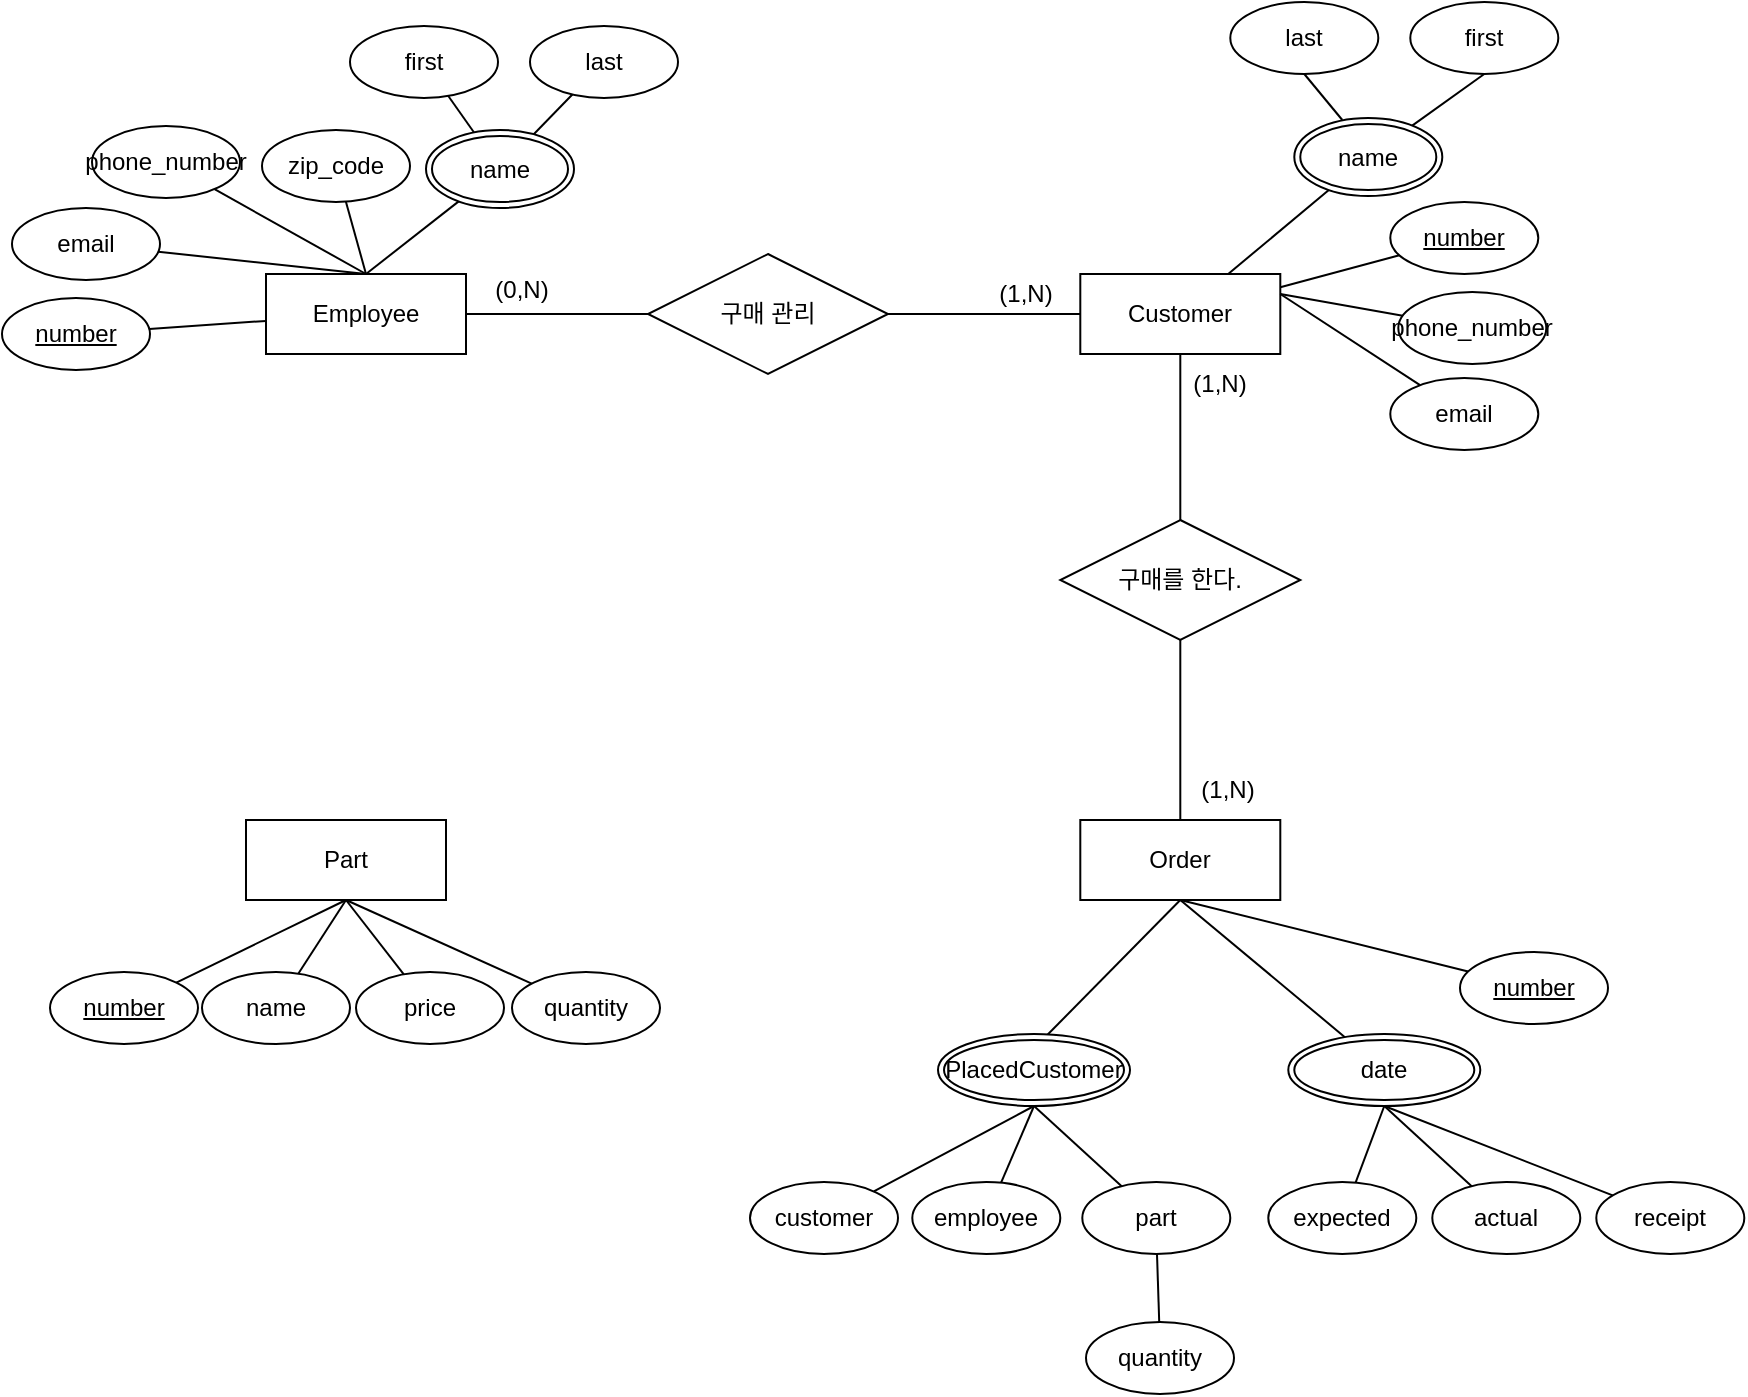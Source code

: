 <mxfile version="24.0.8" type="github">
  <diagram name="페이지-1" id="WPOqP1bTp_Iol4xRQsoV">
    <mxGraphModel dx="2106" dy="1223" grid="0" gridSize="10" guides="1" tooltips="1" connect="1" arrows="1" fold="1" page="0" pageScale="1" pageWidth="1600" pageHeight="900" math="0" shadow="0">
      <root>
        <mxCell id="0" />
        <mxCell id="1" parent="0" />
        <mxCell id="W7rrW-tQhRegGtTrBUPO-2" style="edgeStyle=orthogonalEdgeStyle;rounded=0;orthogonalLoop=1;jettySize=auto;html=1;endArrow=none;endFill=0;" edge="1" parent="1" source="xTMbIJmY8bYaw_9mGzrM-14" target="W7rrW-tQhRegGtTrBUPO-1">
          <mxGeometry relative="1" as="geometry" />
        </mxCell>
        <mxCell id="xTMbIJmY8bYaw_9mGzrM-14" value="Employee" style="whiteSpace=wrap;html=1;align=center;" parent="1" vertex="1">
          <mxGeometry x="296" y="365" width="100" height="40" as="geometry" />
        </mxCell>
        <mxCell id="xTMbIJmY8bYaw_9mGzrM-23" style="rounded=0;orthogonalLoop=1;jettySize=auto;html=1;entryX=0.5;entryY=0;entryDx=0;entryDy=0;endArrow=none;endFill=0;" parent="1" source="xTMbIJmY8bYaw_9mGzrM-15" target="xTMbIJmY8bYaw_9mGzrM-14" edge="1">
          <mxGeometry relative="1" as="geometry" />
        </mxCell>
        <mxCell id="xTMbIJmY8bYaw_9mGzrM-15" value="zip_code" style="ellipse;whiteSpace=wrap;html=1;align=center;" parent="1" vertex="1">
          <mxGeometry x="294" y="293" width="74" height="36" as="geometry" />
        </mxCell>
        <mxCell id="xTMbIJmY8bYaw_9mGzrM-27" style="rounded=0;orthogonalLoop=1;jettySize=auto;html=1;endArrow=none;endFill=0;entryX=0.5;entryY=0;entryDx=0;entryDy=0;" parent="1" source="xTMbIJmY8bYaw_9mGzrM-16" target="xTMbIJmY8bYaw_9mGzrM-14" edge="1">
          <mxGeometry relative="1" as="geometry" />
        </mxCell>
        <mxCell id="xTMbIJmY8bYaw_9mGzrM-16" value="phone_number" style="ellipse;whiteSpace=wrap;html=1;align=center;" parent="1" vertex="1">
          <mxGeometry x="209" y="291" width="74" height="36" as="geometry" />
        </mxCell>
        <mxCell id="xTMbIJmY8bYaw_9mGzrM-29" style="rounded=0;orthogonalLoop=1;jettySize=auto;html=1;endArrow=none;endFill=0;" parent="1" source="xTMbIJmY8bYaw_9mGzrM-17" target="xTMbIJmY8bYaw_9mGzrM-14" edge="1">
          <mxGeometry relative="1" as="geometry" />
        </mxCell>
        <mxCell id="xTMbIJmY8bYaw_9mGzrM-17" value="&lt;u&gt;number&lt;/u&gt;" style="ellipse;whiteSpace=wrap;html=1;align=center;" parent="1" vertex="1">
          <mxGeometry x="164" y="377" width="74" height="36" as="geometry" />
        </mxCell>
        <mxCell id="xTMbIJmY8bYaw_9mGzrM-25" style="rounded=0;orthogonalLoop=1;jettySize=auto;html=1;endArrow=none;endFill=0;" parent="1" source="xTMbIJmY8bYaw_9mGzrM-18" target="xTMbIJmY8bYaw_9mGzrM-22" edge="1">
          <mxGeometry relative="1" as="geometry" />
        </mxCell>
        <mxCell id="xTMbIJmY8bYaw_9mGzrM-18" value="last" style="ellipse;whiteSpace=wrap;html=1;align=center;" parent="1" vertex="1">
          <mxGeometry x="428" y="241" width="74" height="36" as="geometry" />
        </mxCell>
        <mxCell id="xTMbIJmY8bYaw_9mGzrM-24" style="rounded=0;orthogonalLoop=1;jettySize=auto;html=1;endArrow=none;endFill=0;" parent="1" source="xTMbIJmY8bYaw_9mGzrM-19" target="xTMbIJmY8bYaw_9mGzrM-22" edge="1">
          <mxGeometry relative="1" as="geometry" />
        </mxCell>
        <mxCell id="xTMbIJmY8bYaw_9mGzrM-19" value="first" style="ellipse;whiteSpace=wrap;html=1;align=center;" parent="1" vertex="1">
          <mxGeometry x="338" y="241" width="74" height="36" as="geometry" />
        </mxCell>
        <mxCell id="xTMbIJmY8bYaw_9mGzrM-28" style="rounded=0;orthogonalLoop=1;jettySize=auto;html=1;entryX=0.5;entryY=0;entryDx=0;entryDy=0;endArrow=none;endFill=0;" parent="1" source="xTMbIJmY8bYaw_9mGzrM-20" target="xTMbIJmY8bYaw_9mGzrM-14" edge="1">
          <mxGeometry relative="1" as="geometry" />
        </mxCell>
        <mxCell id="xTMbIJmY8bYaw_9mGzrM-20" value="email" style="ellipse;whiteSpace=wrap;html=1;align=center;" parent="1" vertex="1">
          <mxGeometry x="169" y="332" width="74" height="36" as="geometry" />
        </mxCell>
        <mxCell id="xTMbIJmY8bYaw_9mGzrM-26" style="rounded=0;orthogonalLoop=1;jettySize=auto;html=1;endArrow=none;endFill=0;entryX=0.5;entryY=0;entryDx=0;entryDy=0;" parent="1" source="xTMbIJmY8bYaw_9mGzrM-22" target="xTMbIJmY8bYaw_9mGzrM-14" edge="1">
          <mxGeometry relative="1" as="geometry" />
        </mxCell>
        <mxCell id="xTMbIJmY8bYaw_9mGzrM-22" value="name" style="ellipse;shape=doubleEllipse;margin=3;whiteSpace=wrap;html=1;align=center;" parent="1" vertex="1">
          <mxGeometry x="376" y="293" width="74" height="39" as="geometry" />
        </mxCell>
        <mxCell id="xTMbIJmY8bYaw_9mGzrM-48" style="edgeStyle=orthogonalEdgeStyle;rounded=0;orthogonalLoop=1;jettySize=auto;html=1;endArrow=none;endFill=0;" parent="1" source="xTMbIJmY8bYaw_9mGzrM-30" target="xTMbIJmY8bYaw_9mGzrM-47" edge="1">
          <mxGeometry relative="1" as="geometry" />
        </mxCell>
        <mxCell id="xTMbIJmY8bYaw_9mGzrM-30" value="Customer" style="whiteSpace=wrap;html=1;align=center;" parent="1" vertex="1">
          <mxGeometry x="703.15" y="365" width="100" height="40" as="geometry" />
        </mxCell>
        <mxCell id="xTMbIJmY8bYaw_9mGzrM-33" style="rounded=0;orthogonalLoop=1;jettySize=auto;html=1;endArrow=none;endFill=0;exitX=0.5;exitY=1;exitDx=0;exitDy=0;" parent="1" source="xTMbIJmY8bYaw_9mGzrM-37" target="xTMbIJmY8bYaw_9mGzrM-35" edge="1">
          <mxGeometry relative="1" as="geometry">
            <mxPoint x="883.15" y="269" as="sourcePoint" />
          </mxGeometry>
        </mxCell>
        <mxCell id="xTMbIJmY8bYaw_9mGzrM-34" style="rounded=0;orthogonalLoop=1;jettySize=auto;html=1;endArrow=none;endFill=0;exitX=0.5;exitY=1;exitDx=0;exitDy=0;" parent="1" source="xTMbIJmY8bYaw_9mGzrM-36" edge="1">
          <mxGeometry relative="1" as="geometry">
            <mxPoint x="816.15" y="266" as="sourcePoint" />
            <mxPoint x="834.15" y="288" as="targetPoint" />
          </mxGeometry>
        </mxCell>
        <mxCell id="xTMbIJmY8bYaw_9mGzrM-38" style="rounded=0;orthogonalLoop=1;jettySize=auto;html=1;endArrow=none;endFill=0;" parent="1" source="xTMbIJmY8bYaw_9mGzrM-35" target="xTMbIJmY8bYaw_9mGzrM-30" edge="1">
          <mxGeometry relative="1" as="geometry" />
        </mxCell>
        <mxCell id="xTMbIJmY8bYaw_9mGzrM-35" value="name" style="ellipse;shape=doubleEllipse;margin=3;whiteSpace=wrap;html=1;align=center;" parent="1" vertex="1">
          <mxGeometry x="810.15" y="287" width="74" height="39" as="geometry" />
        </mxCell>
        <mxCell id="xTMbIJmY8bYaw_9mGzrM-36" value="last" style="ellipse;whiteSpace=wrap;html=1;align=center;" parent="1" vertex="1">
          <mxGeometry x="778.15" y="229" width="74" height="36" as="geometry" />
        </mxCell>
        <mxCell id="xTMbIJmY8bYaw_9mGzrM-37" value="first" style="ellipse;whiteSpace=wrap;html=1;align=center;" parent="1" vertex="1">
          <mxGeometry x="868.15" y="229" width="74" height="36" as="geometry" />
        </mxCell>
        <mxCell id="xTMbIJmY8bYaw_9mGzrM-40" style="rounded=0;orthogonalLoop=1;jettySize=auto;html=1;endArrow=none;endFill=0;" parent="1" source="xTMbIJmY8bYaw_9mGzrM-39" target="xTMbIJmY8bYaw_9mGzrM-30" edge="1">
          <mxGeometry relative="1" as="geometry" />
        </mxCell>
        <mxCell id="xTMbIJmY8bYaw_9mGzrM-39" value="&lt;u&gt;number&lt;/u&gt;" style="ellipse;whiteSpace=wrap;html=1;align=center;" parent="1" vertex="1">
          <mxGeometry x="858.15" y="329" width="74" height="36" as="geometry" />
        </mxCell>
        <mxCell id="xTMbIJmY8bYaw_9mGzrM-42" style="rounded=0;orthogonalLoop=1;jettySize=auto;html=1;entryX=1;entryY=0.25;entryDx=0;entryDy=0;endArrow=none;endFill=0;" parent="1" source="xTMbIJmY8bYaw_9mGzrM-41" target="xTMbIJmY8bYaw_9mGzrM-30" edge="1">
          <mxGeometry relative="1" as="geometry" />
        </mxCell>
        <mxCell id="xTMbIJmY8bYaw_9mGzrM-41" value="phone_number" style="ellipse;whiteSpace=wrap;html=1;align=center;" parent="1" vertex="1">
          <mxGeometry x="862.15" y="374" width="74" height="36" as="geometry" />
        </mxCell>
        <mxCell id="xTMbIJmY8bYaw_9mGzrM-44" style="rounded=0;orthogonalLoop=1;jettySize=auto;html=1;entryX=1;entryY=0.25;entryDx=0;entryDy=0;endArrow=none;endFill=0;" parent="1" source="xTMbIJmY8bYaw_9mGzrM-43" target="xTMbIJmY8bYaw_9mGzrM-30" edge="1">
          <mxGeometry relative="1" as="geometry" />
        </mxCell>
        <mxCell id="xTMbIJmY8bYaw_9mGzrM-43" value="email" style="ellipse;whiteSpace=wrap;html=1;align=center;" parent="1" vertex="1">
          <mxGeometry x="858.15" y="417" width="74" height="36" as="geometry" />
        </mxCell>
        <mxCell id="xTMbIJmY8bYaw_9mGzrM-57" style="rounded=0;orthogonalLoop=1;jettySize=auto;html=1;endArrow=none;endFill=0;exitX=0.5;exitY=1;exitDx=0;exitDy=0;" parent="1" source="xTMbIJmY8bYaw_9mGzrM-45" edge="1">
          <mxGeometry relative="1" as="geometry">
            <mxPoint x="686.004" y="746.146" as="targetPoint" />
          </mxGeometry>
        </mxCell>
        <mxCell id="xTMbIJmY8bYaw_9mGzrM-45" value="Order" style="whiteSpace=wrap;html=1;align=center;" parent="1" vertex="1">
          <mxGeometry x="703.15" y="638" width="100" height="40" as="geometry" />
        </mxCell>
        <mxCell id="xTMbIJmY8bYaw_9mGzrM-49" style="edgeStyle=orthogonalEdgeStyle;rounded=0;orthogonalLoop=1;jettySize=auto;html=1;endArrow=none;endFill=0;" parent="1" source="xTMbIJmY8bYaw_9mGzrM-47" target="xTMbIJmY8bYaw_9mGzrM-45" edge="1">
          <mxGeometry relative="1" as="geometry" />
        </mxCell>
        <mxCell id="xTMbIJmY8bYaw_9mGzrM-47" value="구매를 한다." style="shape=rhombus;perimeter=rhombusPerimeter;whiteSpace=wrap;html=1;align=center;" parent="1" vertex="1">
          <mxGeometry x="693.15" y="488" width="120" height="60" as="geometry" />
        </mxCell>
        <mxCell id="xTMbIJmY8bYaw_9mGzrM-50" value="PlacedCustomer" style="ellipse;shape=doubleEllipse;margin=3;whiteSpace=wrap;html=1;align=center;" parent="1" vertex="1">
          <mxGeometry x="632" y="745" width="96" height="36" as="geometry" />
        </mxCell>
        <mxCell id="xTMbIJmY8bYaw_9mGzrM-54" style="rounded=0;orthogonalLoop=1;jettySize=auto;html=1;endArrow=none;endFill=0;entryX=0.5;entryY=1;entryDx=0;entryDy=0;" parent="1" source="xTMbIJmY8bYaw_9mGzrM-51" target="xTMbIJmY8bYaw_9mGzrM-50" edge="1">
          <mxGeometry relative="1" as="geometry" />
        </mxCell>
        <mxCell id="xTMbIJmY8bYaw_9mGzrM-51" value="customer" style="ellipse;whiteSpace=wrap;html=1;align=center;" parent="1" vertex="1">
          <mxGeometry x="538" y="819" width="74" height="36" as="geometry" />
        </mxCell>
        <mxCell id="xTMbIJmY8bYaw_9mGzrM-55" style="rounded=0;orthogonalLoop=1;jettySize=auto;html=1;entryX=0.5;entryY=1;entryDx=0;entryDy=0;endArrow=none;endFill=0;" parent="1" source="xTMbIJmY8bYaw_9mGzrM-52" target="xTMbIJmY8bYaw_9mGzrM-50" edge="1">
          <mxGeometry relative="1" as="geometry" />
        </mxCell>
        <mxCell id="xTMbIJmY8bYaw_9mGzrM-52" value="employee" style="ellipse;whiteSpace=wrap;html=1;align=center;" parent="1" vertex="1">
          <mxGeometry x="619.15" y="819" width="74" height="36" as="geometry" />
        </mxCell>
        <mxCell id="xTMbIJmY8bYaw_9mGzrM-56" style="rounded=0;orthogonalLoop=1;jettySize=auto;html=1;entryX=0.5;entryY=1;entryDx=0;entryDy=0;endArrow=none;endFill=0;" parent="1" source="xTMbIJmY8bYaw_9mGzrM-53" target="xTMbIJmY8bYaw_9mGzrM-50" edge="1">
          <mxGeometry relative="1" as="geometry" />
        </mxCell>
        <mxCell id="W7rrW-tQhRegGtTrBUPO-9" style="rounded=0;orthogonalLoop=1;jettySize=auto;html=1;endArrow=none;endFill=0;" edge="1" parent="1" source="xTMbIJmY8bYaw_9mGzrM-53" target="W7rrW-tQhRegGtTrBUPO-8">
          <mxGeometry relative="1" as="geometry" />
        </mxCell>
        <mxCell id="xTMbIJmY8bYaw_9mGzrM-53" value="part" style="ellipse;whiteSpace=wrap;html=1;align=center;" parent="1" vertex="1">
          <mxGeometry x="704.15" y="819" width="74" height="36" as="geometry" />
        </mxCell>
        <mxCell id="xTMbIJmY8bYaw_9mGzrM-63" style="rounded=0;orthogonalLoop=1;jettySize=auto;html=1;endArrow=none;endFill=0;exitX=0.5;exitY=1;exitDx=0;exitDy=0;" parent="1" source="xTMbIJmY8bYaw_9mGzrM-58" target="xTMbIJmY8bYaw_9mGzrM-60" edge="1">
          <mxGeometry relative="1" as="geometry" />
        </mxCell>
        <mxCell id="xTMbIJmY8bYaw_9mGzrM-64" style="rounded=0;orthogonalLoop=1;jettySize=auto;html=1;endArrow=none;endFill=0;exitX=0.5;exitY=1;exitDx=0;exitDy=0;" parent="1" source="xTMbIJmY8bYaw_9mGzrM-58" target="xTMbIJmY8bYaw_9mGzrM-61" edge="1">
          <mxGeometry relative="1" as="geometry" />
        </mxCell>
        <mxCell id="xTMbIJmY8bYaw_9mGzrM-58" value="date" style="ellipse;shape=doubleEllipse;margin=3;whiteSpace=wrap;html=1;align=center;" parent="1" vertex="1">
          <mxGeometry x="807.15" y="745" width="96" height="36" as="geometry" />
        </mxCell>
        <mxCell id="xTMbIJmY8bYaw_9mGzrM-59" style="rounded=0;orthogonalLoop=1;jettySize=auto;html=1;entryX=0.5;entryY=1;entryDx=0;entryDy=0;endArrow=none;endFill=0;" parent="1" source="xTMbIJmY8bYaw_9mGzrM-58" target="xTMbIJmY8bYaw_9mGzrM-45" edge="1">
          <mxGeometry relative="1" as="geometry" />
        </mxCell>
        <mxCell id="xTMbIJmY8bYaw_9mGzrM-60" value="expected" style="ellipse;whiteSpace=wrap;html=1;align=center;" parent="1" vertex="1">
          <mxGeometry x="797.15" y="819" width="74" height="36" as="geometry" />
        </mxCell>
        <mxCell id="xTMbIJmY8bYaw_9mGzrM-61" value="actual" style="ellipse;whiteSpace=wrap;html=1;align=center;" parent="1" vertex="1">
          <mxGeometry x="879.15" y="819" width="74" height="36" as="geometry" />
        </mxCell>
        <mxCell id="xTMbIJmY8bYaw_9mGzrM-65" style="rounded=0;orthogonalLoop=1;jettySize=auto;html=1;endArrow=none;endFill=0;entryX=0.5;entryY=1;entryDx=0;entryDy=0;" parent="1" source="xTMbIJmY8bYaw_9mGzrM-62" target="xTMbIJmY8bYaw_9mGzrM-58" edge="1">
          <mxGeometry relative="1" as="geometry" />
        </mxCell>
        <mxCell id="xTMbIJmY8bYaw_9mGzrM-62" value="receipt" style="ellipse;whiteSpace=wrap;html=1;align=center;" parent="1" vertex="1">
          <mxGeometry x="961.15" y="819" width="74" height="36" as="geometry" />
        </mxCell>
        <mxCell id="f_OXT4lfnCJNDgT4wejp-2" value="Part" style="whiteSpace=wrap;html=1;align=center;" parent="1" vertex="1">
          <mxGeometry x="286" y="638" width="100" height="40" as="geometry" />
        </mxCell>
        <mxCell id="f_OXT4lfnCJNDgT4wejp-8" style="rounded=0;orthogonalLoop=1;jettySize=auto;html=1;endArrow=none;endFill=0;entryX=0.5;entryY=1;entryDx=0;entryDy=0;" parent="1" source="f_OXT4lfnCJNDgT4wejp-3" target="f_OXT4lfnCJNDgT4wejp-2" edge="1">
          <mxGeometry relative="1" as="geometry" />
        </mxCell>
        <mxCell id="f_OXT4lfnCJNDgT4wejp-3" value="&lt;u&gt;number&lt;/u&gt;" style="ellipse;whiteSpace=wrap;html=1;align=center;" parent="1" vertex="1">
          <mxGeometry x="188" y="714" width="74" height="36" as="geometry" />
        </mxCell>
        <mxCell id="f_OXT4lfnCJNDgT4wejp-11" style="rounded=0;orthogonalLoop=1;jettySize=auto;html=1;endArrow=none;endFill=0;entryX=0.5;entryY=1;entryDx=0;entryDy=0;" parent="1" source="f_OXT4lfnCJNDgT4wejp-5" target="f_OXT4lfnCJNDgT4wejp-2" edge="1">
          <mxGeometry relative="1" as="geometry" />
        </mxCell>
        <mxCell id="f_OXT4lfnCJNDgT4wejp-5" value="quantity" style="ellipse;whiteSpace=wrap;html=1;align=center;" parent="1" vertex="1">
          <mxGeometry x="419" y="714" width="74" height="36" as="geometry" />
        </mxCell>
        <mxCell id="f_OXT4lfnCJNDgT4wejp-9" style="rounded=0;orthogonalLoop=1;jettySize=auto;html=1;entryX=0.5;entryY=1;entryDx=0;entryDy=0;endArrow=none;endFill=0;" parent="1" source="f_OXT4lfnCJNDgT4wejp-6" target="f_OXT4lfnCJNDgT4wejp-2" edge="1">
          <mxGeometry relative="1" as="geometry" />
        </mxCell>
        <mxCell id="f_OXT4lfnCJNDgT4wejp-6" value="name" style="ellipse;whiteSpace=wrap;html=1;align=center;" parent="1" vertex="1">
          <mxGeometry x="264" y="714" width="74" height="36" as="geometry" />
        </mxCell>
        <mxCell id="f_OXT4lfnCJNDgT4wejp-10" style="rounded=0;orthogonalLoop=1;jettySize=auto;html=1;entryX=0.5;entryY=1;entryDx=0;entryDy=0;endArrow=none;endFill=0;" parent="1" source="f_OXT4lfnCJNDgT4wejp-7" target="f_OXT4lfnCJNDgT4wejp-2" edge="1">
          <mxGeometry relative="1" as="geometry" />
        </mxCell>
        <mxCell id="f_OXT4lfnCJNDgT4wejp-7" value="price" style="ellipse;whiteSpace=wrap;html=1;align=center;" parent="1" vertex="1">
          <mxGeometry x="341" y="714" width="74" height="36" as="geometry" />
        </mxCell>
        <mxCell id="f_OXT4lfnCJNDgT4wejp-14" style="rounded=0;orthogonalLoop=1;jettySize=auto;html=1;entryX=0.5;entryY=1;entryDx=0;entryDy=0;endArrow=none;endFill=0;" parent="1" source="f_OXT4lfnCJNDgT4wejp-13" target="xTMbIJmY8bYaw_9mGzrM-45" edge="1">
          <mxGeometry relative="1" as="geometry" />
        </mxCell>
        <mxCell id="f_OXT4lfnCJNDgT4wejp-13" value="&lt;u&gt;number&lt;/u&gt;" style="ellipse;whiteSpace=wrap;html=1;align=center;" parent="1" vertex="1">
          <mxGeometry x="893" y="704" width="74" height="36" as="geometry" />
        </mxCell>
        <mxCell id="W7rrW-tQhRegGtTrBUPO-5" style="edgeStyle=orthogonalEdgeStyle;rounded=0;orthogonalLoop=1;jettySize=auto;html=1;endArrow=none;endFill=0;" edge="1" parent="1" source="W7rrW-tQhRegGtTrBUPO-1" target="xTMbIJmY8bYaw_9mGzrM-30">
          <mxGeometry relative="1" as="geometry" />
        </mxCell>
        <mxCell id="W7rrW-tQhRegGtTrBUPO-1" value="구매 관리" style="shape=rhombus;perimeter=rhombusPerimeter;whiteSpace=wrap;html=1;align=center;" vertex="1" parent="1">
          <mxGeometry x="487" y="355" width="120" height="60" as="geometry" />
        </mxCell>
        <mxCell id="W7rrW-tQhRegGtTrBUPO-6" value="(0,N)" style="text;html=1;align=center;verticalAlign=middle;whiteSpace=wrap;rounded=0;" vertex="1" parent="1">
          <mxGeometry x="394" y="358" width="60" height="30" as="geometry" />
        </mxCell>
        <mxCell id="W7rrW-tQhRegGtTrBUPO-7" value="(1,N)" style="text;html=1;align=center;verticalAlign=middle;whiteSpace=wrap;rounded=0;" vertex="1" parent="1">
          <mxGeometry x="646" y="360" width="60" height="30" as="geometry" />
        </mxCell>
        <mxCell id="W7rrW-tQhRegGtTrBUPO-8" value="quantity" style="ellipse;whiteSpace=wrap;html=1;align=center;" vertex="1" parent="1">
          <mxGeometry x="706" y="889" width="74" height="36" as="geometry" />
        </mxCell>
        <mxCell id="W7rrW-tQhRegGtTrBUPO-10" value="(1,N)" style="text;html=1;align=center;verticalAlign=middle;whiteSpace=wrap;rounded=0;" vertex="1" parent="1">
          <mxGeometry x="743.15" y="405" width="59.85" height="30" as="geometry" />
        </mxCell>
        <mxCell id="W7rrW-tQhRegGtTrBUPO-11" value="(1,N)" style="text;html=1;align=center;verticalAlign=middle;whiteSpace=wrap;rounded=0;" vertex="1" parent="1">
          <mxGeometry x="747.3" y="608" width="59.85" height="30" as="geometry" />
        </mxCell>
      </root>
    </mxGraphModel>
  </diagram>
</mxfile>
